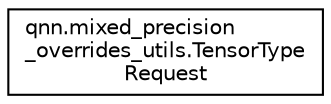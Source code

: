 digraph "Graphical Class Hierarchy"
{
 // LATEX_PDF_SIZE
  edge [fontname="Helvetica",fontsize="10",labelfontname="Helvetica",labelfontsize="10"];
  node [fontname="Helvetica",fontsize="10",shape=record];
  rankdir="LR";
  Node0 [label="qnn.mixed_precision\l_overrides_utils.TensorType\lRequest",height=0.2,width=0.4,color="black", fillcolor="white", style="filled",URL="$classqnn_1_1mixed__precision__overrides__utils_1_1TensorTypeRequest.html",tooltip=" "];
}
